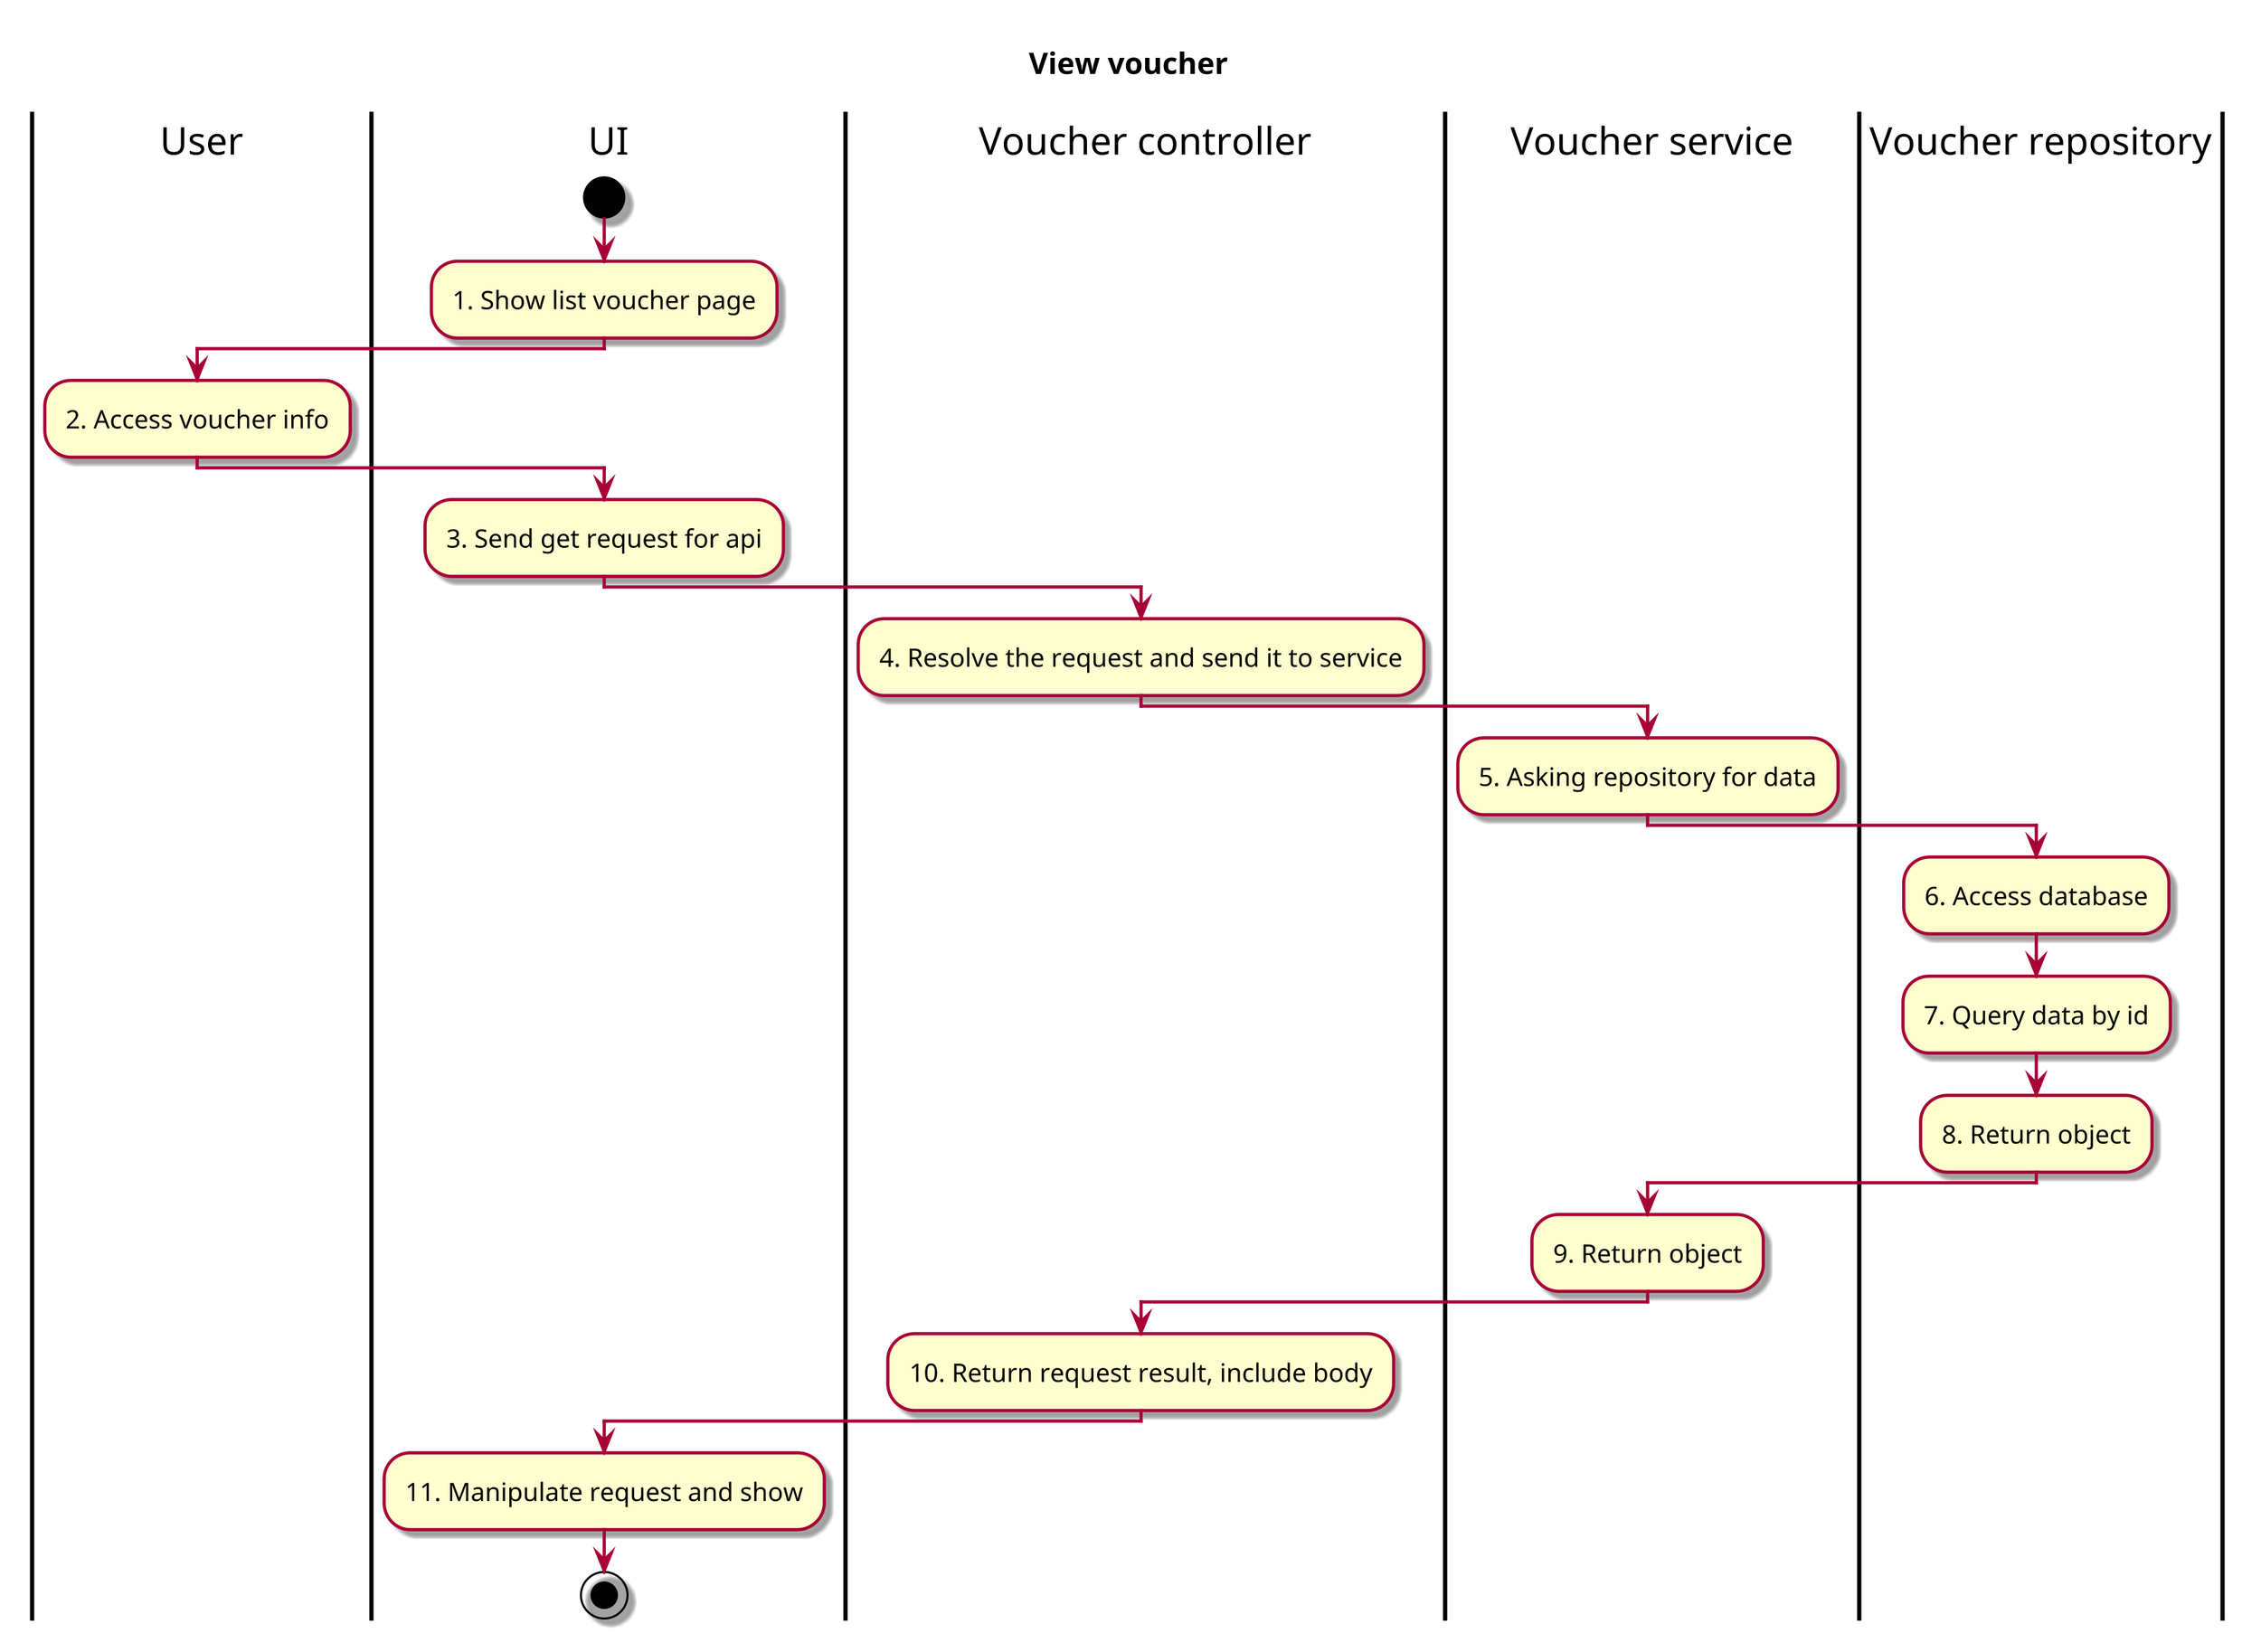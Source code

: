 @startuml 7. View voucher
skin rose
!pragma useVerticalIf on
scale 3

title "View voucher"

|User|
|UI|
start
    :1. Show list voucher page;
    |User|
    :2. Access voucher info;
    |UI|
    :3. Send get request for api;
    |Voucher controller|
    :4. Resolve the request and send it to service;
    |Voucher service|
    :5. Asking repository for data;
    |Voucher repository|
    :6. Access database;
    :7. Query data by id;
    :8. Return object;
    |Voucher service|
    :9. Return object;
    |Voucher controller|
    :10. Return request result, include body;
    |UI|
    :11. Manipulate request and show;
stop




@enduml